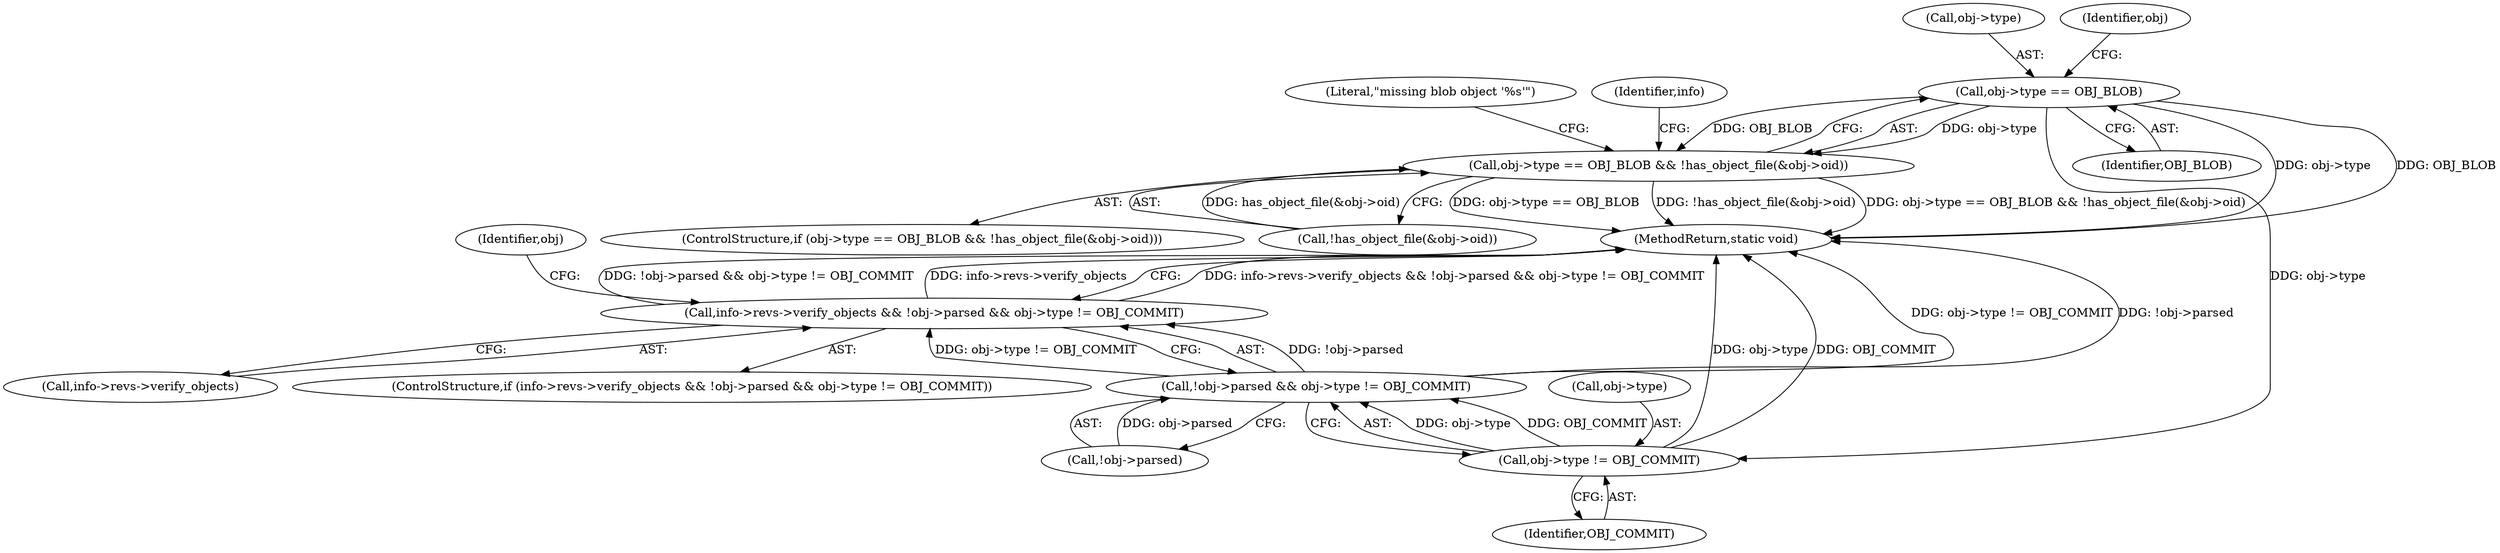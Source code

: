 digraph "0_git_de1e67d0703894cb6ea782e36abb63976ab07e60_1@pointer" {
"1000111" [label="(Call,obj->type == OBJ_BLOB)"];
"1000110" [label="(Call,obj->type == OBJ_BLOB && !has_object_file(&obj->oid))"];
"1000141" [label="(Call,obj->type != OBJ_COMMIT)"];
"1000136" [label="(Call,!obj->parsed && obj->type != OBJ_COMMIT)"];
"1000130" [label="(Call,info->revs->verify_objects && !obj->parsed && obj->type != OBJ_COMMIT)"];
"1000110" [label="(Call,obj->type == OBJ_BLOB && !has_object_file(&obj->oid))"];
"1000129" [label="(ControlStructure,if (info->revs->verify_objects && !obj->parsed && obj->type != OBJ_COMMIT))"];
"1000152" [label="(MethodReturn,static void)"];
"1000115" [label="(Identifier,OBJ_BLOB)"];
"1000123" [label="(Literal,\"missing blob object '%s'\")"];
"1000133" [label="(Identifier,info)"];
"1000137" [label="(Call,!obj->parsed)"];
"1000149" [label="(Identifier,obj)"];
"1000111" [label="(Call,obj->type == OBJ_BLOB)"];
"1000145" [label="(Identifier,OBJ_COMMIT)"];
"1000112" [label="(Call,obj->type)"];
"1000109" [label="(ControlStructure,if (obj->type == OBJ_BLOB && !has_object_file(&obj->oid)))"];
"1000142" [label="(Call,obj->type)"];
"1000116" [label="(Call,!has_object_file(&obj->oid))"];
"1000136" [label="(Call,!obj->parsed && obj->type != OBJ_COMMIT)"];
"1000130" [label="(Call,info->revs->verify_objects && !obj->parsed && obj->type != OBJ_COMMIT)"];
"1000141" [label="(Call,obj->type != OBJ_COMMIT)"];
"1000120" [label="(Identifier,obj)"];
"1000131" [label="(Call,info->revs->verify_objects)"];
"1000111" -> "1000110"  [label="AST: "];
"1000111" -> "1000115"  [label="CFG: "];
"1000112" -> "1000111"  [label="AST: "];
"1000115" -> "1000111"  [label="AST: "];
"1000120" -> "1000111"  [label="CFG: "];
"1000110" -> "1000111"  [label="CFG: "];
"1000111" -> "1000152"  [label="DDG: OBJ_BLOB"];
"1000111" -> "1000152"  [label="DDG: obj->type"];
"1000111" -> "1000110"  [label="DDG: obj->type"];
"1000111" -> "1000110"  [label="DDG: OBJ_BLOB"];
"1000111" -> "1000141"  [label="DDG: obj->type"];
"1000110" -> "1000109"  [label="AST: "];
"1000110" -> "1000116"  [label="CFG: "];
"1000116" -> "1000110"  [label="AST: "];
"1000123" -> "1000110"  [label="CFG: "];
"1000133" -> "1000110"  [label="CFG: "];
"1000110" -> "1000152"  [label="DDG: obj->type == OBJ_BLOB && !has_object_file(&obj->oid)"];
"1000110" -> "1000152"  [label="DDG: obj->type == OBJ_BLOB"];
"1000110" -> "1000152"  [label="DDG: !has_object_file(&obj->oid)"];
"1000116" -> "1000110"  [label="DDG: has_object_file(&obj->oid)"];
"1000141" -> "1000136"  [label="AST: "];
"1000141" -> "1000145"  [label="CFG: "];
"1000142" -> "1000141"  [label="AST: "];
"1000145" -> "1000141"  [label="AST: "];
"1000136" -> "1000141"  [label="CFG: "];
"1000141" -> "1000152"  [label="DDG: obj->type"];
"1000141" -> "1000152"  [label="DDG: OBJ_COMMIT"];
"1000141" -> "1000136"  [label="DDG: obj->type"];
"1000141" -> "1000136"  [label="DDG: OBJ_COMMIT"];
"1000136" -> "1000130"  [label="AST: "];
"1000136" -> "1000137"  [label="CFG: "];
"1000137" -> "1000136"  [label="AST: "];
"1000130" -> "1000136"  [label="CFG: "];
"1000136" -> "1000152"  [label="DDG: obj->type != OBJ_COMMIT"];
"1000136" -> "1000152"  [label="DDG: !obj->parsed"];
"1000136" -> "1000130"  [label="DDG: !obj->parsed"];
"1000136" -> "1000130"  [label="DDG: obj->type != OBJ_COMMIT"];
"1000137" -> "1000136"  [label="DDG: obj->parsed"];
"1000130" -> "1000129"  [label="AST: "];
"1000130" -> "1000131"  [label="CFG: "];
"1000131" -> "1000130"  [label="AST: "];
"1000149" -> "1000130"  [label="CFG: "];
"1000152" -> "1000130"  [label="CFG: "];
"1000130" -> "1000152"  [label="DDG: info->revs->verify_objects && !obj->parsed && obj->type != OBJ_COMMIT"];
"1000130" -> "1000152"  [label="DDG: !obj->parsed && obj->type != OBJ_COMMIT"];
"1000130" -> "1000152"  [label="DDG: info->revs->verify_objects"];
}

